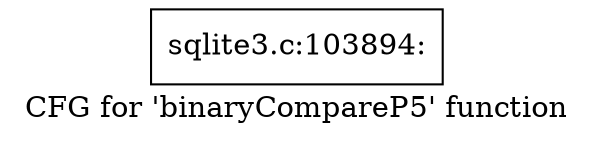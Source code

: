 digraph "CFG for 'binaryCompareP5' function" {
	label="CFG for 'binaryCompareP5' function";

	Node0x55c0f5985320 [shape=record,label="{sqlite3.c:103894:}"];
}
